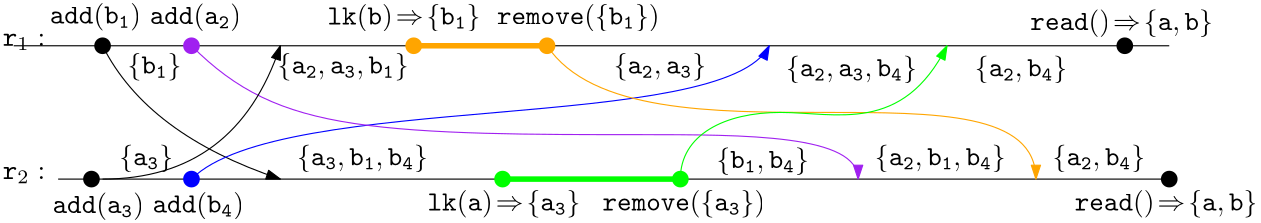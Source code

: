 <?xml version="1.0"?>
<!DOCTYPE ipe SYSTEM "ipe.dtd">
<ipe version="70206" creator="Ipe 7.2.7">
<info created="D:20180629103737" modified="D:20180629114414"/>
<ipestyle name="basic">
<symbol name="arrow/arc(spx)">
<path stroke="sym-stroke" fill="sym-stroke" pen="sym-pen">
0 0 m
-1 0.333 l
-1 -0.333 l
h
</path>
</symbol>
<symbol name="arrow/farc(spx)">
<path stroke="sym-stroke" fill="white" pen="sym-pen">
0 0 m
-1 0.333 l
-1 -0.333 l
h
</path>
</symbol>
<symbol name="arrow/ptarc(spx)">
<path stroke="sym-stroke" fill="sym-stroke" pen="sym-pen">
0 0 m
-1 0.333 l
-0.8 0 l
-1 -0.333 l
h
</path>
</symbol>
<symbol name="arrow/fptarc(spx)">
<path stroke="sym-stroke" fill="white" pen="sym-pen">
0 0 m
-1 0.333 l
-0.8 0 l
-1 -0.333 l
h
</path>
</symbol>
<symbol name="mark/circle(sx)" transformations="translations">
<path fill="sym-stroke">
0.6 0 0 0.6 0 0 e
0.4 0 0 0.4 0 0 e
</path>
</symbol>
<symbol name="mark/disk(sx)" transformations="translations">
<path fill="sym-stroke">
0.6 0 0 0.6 0 0 e
</path>
</symbol>
<symbol name="mark/fdisk(sfx)" transformations="translations">
<group>
<path fill="sym-fill">
0.5 0 0 0.5 0 0 e
</path>
<path fill="sym-stroke" fillrule="eofill">
0.6 0 0 0.6 0 0 e
0.4 0 0 0.4 0 0 e
</path>
</group>
</symbol>
<symbol name="mark/box(sx)" transformations="translations">
<path fill="sym-stroke" fillrule="eofill">
-0.6 -0.6 m
0.6 -0.6 l
0.6 0.6 l
-0.6 0.6 l
h
-0.4 -0.4 m
0.4 -0.4 l
0.4 0.4 l
-0.4 0.4 l
h
</path>
</symbol>
<symbol name="mark/square(sx)" transformations="translations">
<path fill="sym-stroke">
-0.6 -0.6 m
0.6 -0.6 l
0.6 0.6 l
-0.6 0.6 l
h
</path>
</symbol>
<symbol name="mark/fsquare(sfx)" transformations="translations">
<group>
<path fill="sym-fill">
-0.5 -0.5 m
0.5 -0.5 l
0.5 0.5 l
-0.5 0.5 l
h
</path>
<path fill="sym-stroke" fillrule="eofill">
-0.6 -0.6 m
0.6 -0.6 l
0.6 0.6 l
-0.6 0.6 l
h
-0.4 -0.4 m
0.4 -0.4 l
0.4 0.4 l
-0.4 0.4 l
h
</path>
</group>
</symbol>
<symbol name="mark/cross(sx)" transformations="translations">
<group>
<path fill="sym-stroke">
-0.43 -0.57 m
0.57 0.43 l
0.43 0.57 l
-0.57 -0.43 l
h
</path>
<path fill="sym-stroke">
-0.43 0.57 m
0.57 -0.43 l
0.43 -0.57 l
-0.57 0.43 l
h
</path>
</group>
</symbol>
<symbol name="arrow/fnormal(spx)">
<path stroke="sym-stroke" fill="white" pen="sym-pen">
0 0 m
-1 0.333 l
-1 -0.333 l
h
</path>
</symbol>
<symbol name="arrow/pointed(spx)">
<path stroke="sym-stroke" fill="sym-stroke" pen="sym-pen">
0 0 m
-1 0.333 l
-0.8 0 l
-1 -0.333 l
h
</path>
</symbol>
<symbol name="arrow/fpointed(spx)">
<path stroke="sym-stroke" fill="white" pen="sym-pen">
0 0 m
-1 0.333 l
-0.8 0 l
-1 -0.333 l
h
</path>
</symbol>
<symbol name="arrow/linear(spx)">
<path stroke="sym-stroke" pen="sym-pen">
-1 0.333 m
0 0 l
-1 -0.333 l
</path>
</symbol>
<symbol name="arrow/fdouble(spx)">
<path stroke="sym-stroke" fill="white" pen="sym-pen">
0 0 m
-1 0.333 l
-1 -0.333 l
h
-1 0 m
-2 0.333 l
-2 -0.333 l
h
</path>
</symbol>
<symbol name="arrow/double(spx)">
<path stroke="sym-stroke" fill="sym-stroke" pen="sym-pen">
0 0 m
-1 0.333 l
-1 -0.333 l
h
-1 0 m
-2 0.333 l
-2 -0.333 l
h
</path>
</symbol>
<pen name="heavier" value="0.8"/>
<pen name="fat" value="1.2"/>
<pen name="ultrafat" value="2"/>
<symbolsize name="large" value="5"/>
<symbolsize name="small" value="2"/>
<symbolsize name="tiny" value="1.1"/>
<arrowsize name="large" value="10"/>
<arrowsize name="small" value="5"/>
<arrowsize name="tiny" value="3"/>
<color name="red" value="1 0 0"/>
<color name="green" value="0 1 0"/>
<color name="blue" value="0 0 1"/>
<color name="yellow" value="1 1 0"/>
<color name="orange" value="1 0.647 0"/>
<color name="gold" value="1 0.843 0"/>
<color name="purple" value="0.627 0.125 0.941"/>
<color name="gray" value="0.745"/>
<color name="brown" value="0.647 0.165 0.165"/>
<color name="navy" value="0 0 0.502"/>
<color name="pink" value="1 0.753 0.796"/>
<color name="seagreen" value="0.18 0.545 0.341"/>
<color name="turquoise" value="0.251 0.878 0.816"/>
<color name="violet" value="0.933 0.51 0.933"/>
<color name="darkblue" value="0 0 0.545"/>
<color name="darkcyan" value="0 0.545 0.545"/>
<color name="darkgray" value="0.663"/>
<color name="darkgreen" value="0 0.392 0"/>
<color name="darkmagenta" value="0.545 0 0.545"/>
<color name="darkorange" value="1 0.549 0"/>
<color name="darkred" value="0.545 0 0"/>
<color name="lightblue" value="0.678 0.847 0.902"/>
<color name="lightcyan" value="0.878 1 1"/>
<color name="lightgray" value="0.827"/>
<color name="lightgreen" value="0.565 0.933 0.565"/>
<color name="lightyellow" value="1 1 0.878"/>
<dashstyle name="dashed" value="[4] 0"/>
<dashstyle name="dotted" value="[1 3] 0"/>
<dashstyle name="dash dotted" value="[4 2 1 2] 0"/>
<dashstyle name="dash dot dotted" value="[4 2 1 2 1 2] 0"/>
<textsize name="large" value="\large"/>
<textsize name="Large" value="\Large"/>
<textsize name="LARGE" value="\LARGE"/>
<textsize name="huge" value="\huge"/>
<textsize name="Huge" value="\Huge"/>
<textsize name="small" value="\small"/>
<textsize name="footnote" value="\footnotesize"/>
<textsize name="tiny" value="\tiny"/>
<textstyle name="center" begin="\begin{center}" end="\end{center}"/>
<textstyle name="itemize" begin="\begin{itemize}" end="\end{itemize}"/>
<textstyle name="item" begin="\begin{itemize}\item{}" end="\end{itemize}"/>
<gridsize name="4 pts" value="4"/>
<gridsize name="8 pts (~3 mm)" value="8"/>
<gridsize name="16 pts (~6 mm)" value="16"/>
<gridsize name="32 pts (~12 mm)" value="32"/>
<gridsize name="10 pts (~3.5 mm)" value="10"/>
<gridsize name="20 pts (~7 mm)" value="20"/>
<gridsize name="14 pts (~5 mm)" value="14"/>
<gridsize name="28 pts (~10 mm)" value="28"/>
<gridsize name="56 pts (~20 mm)" value="56"/>
<anglesize name="90 deg" value="90"/>
<anglesize name="60 deg" value="60"/>
<anglesize name="45 deg" value="45"/>
<anglesize name="30 deg" value="30"/>
<anglesize name="22.5 deg" value="22.5"/>
<opacity name="10%" value="0.1"/>
<opacity name="30%" value="0.3"/>
<opacity name="50%" value="0.5"/>
<opacity name="75%" value="0.75"/>
<tiling name="falling" angle="-60" step="4" width="1"/>
<tiling name="rising" angle="30" step="4" width="1"/>
</ipestyle>
<page>
<layer name="alpha"/>
<view layers="alpha" active="alpha"/>
<path layer="alpha" stroke="black">
48 784 m
464 784 l
</path>
<use matrix="1 0 0 1 -152 540" name="mark/disk(sx)" pos="232 244" size="large" stroke="black"/>
<path matrix="1 0 0 1 -80 16" stroke="black">
208 720 m
45.2548 0 0 -45.2548 176 752 208 720 a
</path>
<path stroke="black" arrow="normal/small">
80 784 m
96 752
144 736 c
</path>
<text matrix="1 0 0 1 -83 -8" transformations="translations" pos="144 800" stroke="black" type="label" width="32.873" height="7.473" depth="2.49" valign="baseline" style="math">\mathtt{add(b_1)}</text>
<path stroke="black">
64 736 m
464 736 l
</path>
<text matrix="1 0 0 1 -4.695 348" transformations="translations" pos="64 436" stroke="black" type="label" width="15.234" height="4.294" depth="1.49" halign="right" valign="baseline" style="math">\ensuremath{\mathtt{r}}_1:</text>
<text matrix="1 0 0 1 -4.695 300" transformations="translations" pos="64 436" stroke="black" type="label" width="15.234" height="4.294" depth="1.49" halign="right" valign="baseline" style="math">\ensuremath{\mathtt{r}}_2:</text>
<text matrix="1 0 0 1 -82 -78.7" transformations="translations" pos="144 800" stroke="black" type="label" width="32.873" height="7.473" depth="2.49" valign="bottom" style="math">\mathtt{add(a_3)}</text>
<use matrix="1 0 0 1 -160 16" name="mark/disk(sx)" pos="240 768" size="normal" stroke="black"/>
<use matrix="1 0 0 1 -160 16" name="mark/disk(sx)" pos="240 768" size="normal" stroke="black"/>
<use matrix="1 0 0 1 -160 16" name="mark/disk(sx)" pos="240 768" size="normal" stroke="black"/>
<use matrix="1 0 0 1 -156 492" name="mark/disk(sx)" pos="232 244" size="large" stroke="black"/>
<use matrix="1 0 0 1 -164 -32" name="mark/disk(sx)" pos="240 768" size="normal" stroke="black"/>
<use matrix="1 0 0 1 -164 -32" name="mark/disk(sx)" pos="240 768" size="normal" stroke="black"/>
<use matrix="1 0 0 1 -164 -32" name="mark/disk(sx)" pos="240 768" size="normal" stroke="black"/>
<path stroke="blue" arrow="normal/small">
112 736 m
144 768
304 752
320 784 c
</path>
<path stroke="purple" arrow="normal/small">
112 784 m
128 768
160 752
272 752
352 752
352 736 c
</path>
<path stroke="orange" arrow="normal/small">
240 784 m
272 736
416 784
416 736 c
</path>
<path stroke="green" arrow="normal/small">
288 736 m
288 752
320 768
368 752
384 784 c
</path>
<use matrix="1 0 0 1 -120 540" name="mark/disk(sx)" pos="232 244" size="large" stroke="purple"/>
<use matrix="1 0 0 1 -128 16" name="mark/disk(sx)" pos="240 768" size="normal" stroke="purple"/>
<use matrix="1 0 0 1 -128 16" name="mark/disk(sx)" pos="240 768" size="normal" stroke="purple"/>
<use matrix="1 0 0 1 -128 16" name="mark/disk(sx)" pos="240 768" size="normal" stroke="purple"/>
<use matrix="1 0 0 1 8 540" name="mark/disk(sx)" pos="232 244" size="large" stroke="orange"/>
<use matrix="1 0 0 1 0 16" name="mark/disk(sx)" pos="240 768" size="normal" stroke="orange"/>
<use matrix="1 0 0 1 0 16" name="mark/disk(sx)" pos="240 768" size="normal" stroke="orange"/>
<use matrix="1 0 0 1 0 16" name="mark/disk(sx)" pos="240 768" size="normal" stroke="orange"/>
<use matrix="1 0 0 1 -120 492" name="mark/disk(sx)" pos="232 244" size="large" stroke="blue"/>
<use matrix="1 0 0 1 -128 -32" name="mark/disk(sx)" pos="240 768" size="normal" stroke="blue"/>
<use matrix="1 0 0 1 -128 -32" name="mark/disk(sx)" pos="240 768" size="normal" stroke="blue"/>
<use matrix="1 0 0 1 -128 -32" name="mark/disk(sx)" pos="240 768" size="normal" stroke="blue"/>
<use matrix="1 0 0 1 56 492" name="mark/disk(sx)" pos="232 244" size="large" stroke="green"/>
<use matrix="1 0 0 1 48 -32" name="mark/disk(sx)" pos="240 768" size="normal" stroke="green"/>
<use matrix="1 0 0 1 48 -32" name="mark/disk(sx)" pos="240 768" size="normal" stroke="green"/>
<use matrix="1 0 0 1 48 -32" name="mark/disk(sx)" pos="240 768" size="normal" stroke="green"/>
<path matrix="1 0 0 1 -16 0" stroke="black" arrow="normal/small">
96 736 m
144 736
160 784 c
</path>
<text matrix="1 0 0 1 -46 -76" transformations="translations" pos="144 800" stroke="black" type="label" width="32.873" height="7.473" depth="2.49" valign="baseline" style="math">\mathtt{add(b_4)}</text>
<text matrix="1 0 0 1 -47 -10.7" transformations="translations" pos="144 800" stroke="black" type="label" width="32.873" height="7.473" depth="2.49" valign="bottom" style="math">\mathtt{add(a_2)}</text>
<text matrix="1 0 0 1 116 -77.8" transformations="translations" pos="144 800" stroke="black" type="label" width="58.527" height="7.473" depth="2.49" valign="bottom" style="math">\mathtt{remove(\{a_3\})}</text>
<text matrix="1 0 0 1 78 -10.8" transformations="translations" pos="144 800" stroke="black" type="label" width="58.527" height="7.473" depth="2.49" valign="bottom" style="math">\mathtt{remove(\{b_1\})}</text>
<text matrix="1 0 0 1 -55 -26" transformations="translations" pos="144 800" stroke="black" type="label" width="19.396" height="7.473" depth="2.49" valign="baseline" style="math">\{\mathtt{b_1}\}</text>
<text matrix="1 0 0 1 157 -60" transformations="translations" pos="144 800" stroke="black" type="label" width="33.257" height="7.473" depth="2.49" valign="baseline" style="math">\{\mathtt{b_1, b_4}\}</text>
<text matrix="1 0 0 1 -58 -59" transformations="translations" pos="144 800" stroke="black" type="label" width="19.396" height="7.473" depth="2.49" valign="baseline" style="math">\{\mathtt{a_3}\}</text>
<text matrix="1 0 0 1 120 -26" transformations="translations" pos="144 800" stroke="black" type="label" width="33.257" height="7.473" depth="2.49" valign="baseline" style="math">\{\mathtt{a_2, a_3}\}</text>
<text matrix="1 0 0 1 -1 -26" transformations="translations" pos="144 800" stroke="black" type="label" width="47.118" height="7.473" depth="2.49" valign="baseline" style="math">\{\mathtt{a_2, a_3, b_1}\}</text>
<text matrix="1 0 0 1 6 -59" transformations="translations" pos="144 800" stroke="black" type="label" width="47.118" height="7.473" depth="2.49" valign="baseline" style="math">\{\mathtt{a_3, b_1, b_4}\}</text>
<text matrix="1 0 0 1 182 -27" transformations="translations" pos="144 800" stroke="black" type="label" width="47.118" height="7.473" depth="2.49" valign="baseline" style="math">\{\mathtt{a_2, a_3, b_4}\}</text>
<text matrix="1 0 0 1 250 -27" transformations="translations" pos="144 800" stroke="black" type="label" width="33.257" height="7.473" depth="2.49" valign="baseline" style="math">\{\mathtt{a_2, b_4}\}</text>
<text matrix="1 0 0 1 214 -59" transformations="translations" pos="144 800" stroke="black" type="label" width="47.118" height="7.473" depth="2.49" valign="baseline" style="math">\{\mathtt{a_2, b_1, b_4}\}</text>
<text matrix="1 0 0 1 278 -59" transformations="translations" pos="144 800" stroke="black" type="label" width="33.257" height="7.473" depth="2.49" valign="baseline" style="math">\{\mathtt{a_2, b_4}\}</text>
<use matrix="1 0 0 1 -40 540" name="mark/disk(sx)" pos="232 244" size="large" stroke="orange"/>
<use matrix="1 0 0 1 -48 16" name="mark/disk(sx)" pos="240 768" size="normal" stroke="orange"/>
<use matrix="1 0 0 1 -48 16" name="mark/disk(sx)" pos="240 768" size="normal" stroke="orange"/>
<use matrix="1 0 0 1 -48 16" name="mark/disk(sx)" pos="240 768" size="normal" stroke="orange"/>
<text matrix="1 0 0 1 17 -10.8" transformations="translations" pos="144 800" stroke="black" type="label" width="55.012" height="7.473" depth="2.49" valign="bottom" style="math">\mathtt{lk(b)\!\Rightarrow\!\{b_1\}}</text>
<path stroke="orange" pen="ultrafat">
192 784 m
240 784 l
</path>
<use matrix="1 0 0 1 -8 492" name="mark/disk(sx)" pos="232 244" size="large" stroke="green"/>
<use matrix="1 0 0 1 -16 -32" name="mark/disk(sx)" pos="240 768" size="normal" stroke="green"/>
<use matrix="1 0 0 1 -16 -32" name="mark/disk(sx)" pos="240 768" size="normal" stroke="green"/>
<use matrix="1 0 0 1 -16 -32" name="mark/disk(sx)" pos="240 768" size="normal" stroke="green"/>
<path stroke="green" pen="ultrafat">
224 736 m
288 736 l
272 736 l
</path>
<text matrix="1 0 0 1 53 -77.8" transformations="translations" pos="144 800" stroke="black" type="label" width="55.012" height="7.473" depth="2.49" valign="bottom" style="math">\mathtt{lk(a)\!\Rightarrow\!\{a_3\}}</text>
<use matrix="1 0 0 1 216 540" name="mark/disk(sx)" pos="232 244" size="large" stroke="black"/>
<use matrix="1 0 0 1 208 16" name="mark/disk(sx)" pos="240 768" size="normal" stroke="black"/>
<use matrix="1 0 0 1 208 16" name="mark/disk(sx)" pos="240 768" size="normal" stroke="black"/>
<use matrix="1 0 0 1 208 16" name="mark/disk(sx)" pos="240 768" size="normal" stroke="black"/>
<use matrix="1 0 0 1 232 492" name="mark/disk(sx)" pos="232 244" size="large" stroke="black"/>
<use matrix="1 0 0 1 224 -32" name="mark/disk(sx)" pos="240 768" size="normal" stroke="black"/>
<use matrix="1 0 0 1 224 -32" name="mark/disk(sx)" pos="240 768" size="normal" stroke="black"/>
<use matrix="1 0 0 1 224 -32" name="mark/disk(sx)" pos="240 768" size="normal" stroke="black"/>
<text matrix="1 0 0 1 270 -12.8" transformations="translations" pos="144 800" stroke="black" type="label" width="65.698" height="7.473" depth="2.49" valign="bottom" style="math">\mathtt{read()\!\Rightarrow\!\{a, b\}}</text>
<text matrix="1 0 0 1 286 -77.8" transformations="translations" pos="144 800" stroke="black" type="label" width="65.698" height="7.473" depth="2.49" valign="bottom" style="math">\mathtt{read()\!\Rightarrow\!\{a, b\}}</text>
</page>
</ipe>

